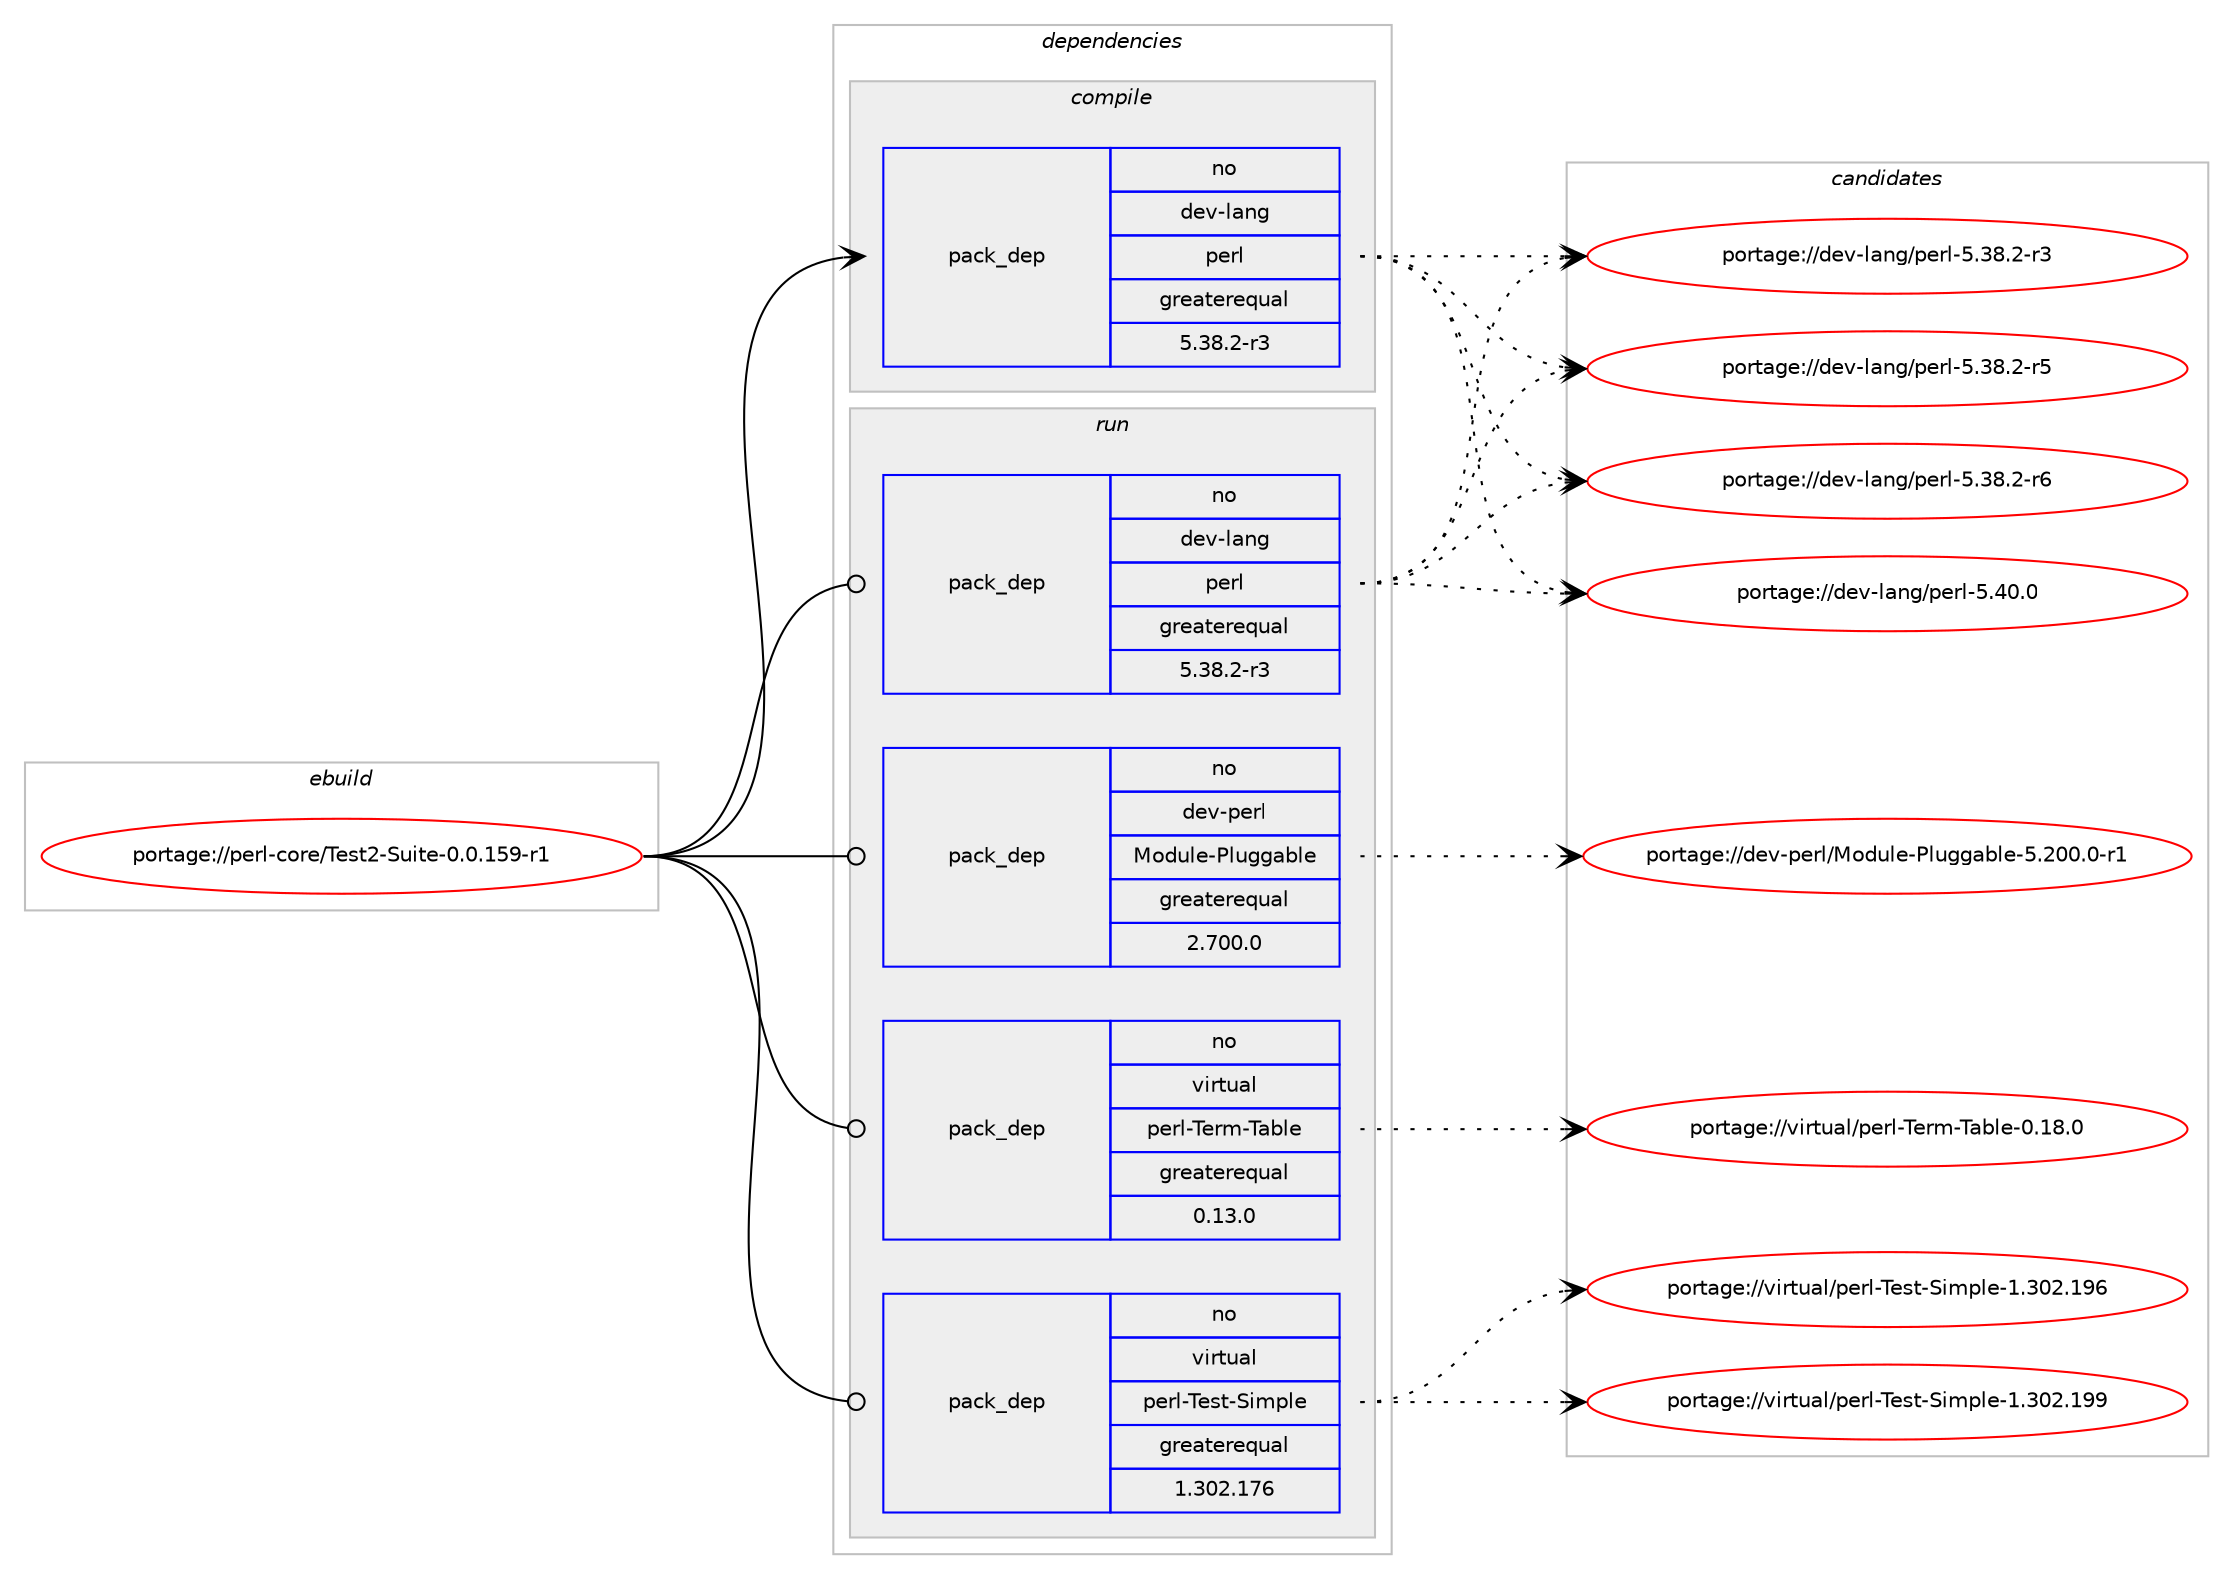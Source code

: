 digraph prolog {

# *************
# Graph options
# *************

newrank=true;
concentrate=true;
compound=true;
graph [rankdir=LR,fontname=Helvetica,fontsize=10,ranksep=1.5];#, ranksep=2.5, nodesep=0.2];
edge  [arrowhead=vee];
node  [fontname=Helvetica,fontsize=10];

# **********
# The ebuild
# **********

subgraph cluster_leftcol {
color=gray;
rank=same;
label=<<i>ebuild</i>>;
id [label="portage://perl-core/Test2-Suite-0.0.159-r1", color=red, width=4, href="../perl-core/Test2-Suite-0.0.159-r1.svg"];
}

# ****************
# The dependencies
# ****************

subgraph cluster_midcol {
color=gray;
label=<<i>dependencies</i>>;
subgraph cluster_compile {
fillcolor="#eeeeee";
style=filled;
label=<<i>compile</i>>;
subgraph pack93430 {
dependency197229 [label=<<TABLE BORDER="0" CELLBORDER="1" CELLSPACING="0" CELLPADDING="4" WIDTH="220"><TR><TD ROWSPAN="6" CELLPADDING="30">pack_dep</TD></TR><TR><TD WIDTH="110">no</TD></TR><TR><TD>dev-lang</TD></TR><TR><TD>perl</TD></TR><TR><TD>greaterequal</TD></TR><TR><TD>5.38.2-r3</TD></TR></TABLE>>, shape=none, color=blue];
}
id:e -> dependency197229:w [weight=20,style="solid",arrowhead="vee"];
}
subgraph cluster_compileandrun {
fillcolor="#eeeeee";
style=filled;
label=<<i>compile and run</i>>;
}
subgraph cluster_run {
fillcolor="#eeeeee";
style=filled;
label=<<i>run</i>>;
subgraph pack93431 {
dependency197230 [label=<<TABLE BORDER="0" CELLBORDER="1" CELLSPACING="0" CELLPADDING="4" WIDTH="220"><TR><TD ROWSPAN="6" CELLPADDING="30">pack_dep</TD></TR><TR><TD WIDTH="110">no</TD></TR><TR><TD>dev-lang</TD></TR><TR><TD>perl</TD></TR><TR><TD>greaterequal</TD></TR><TR><TD>5.38.2-r3</TD></TR></TABLE>>, shape=none, color=blue];
}
id:e -> dependency197230:w [weight=20,style="solid",arrowhead="odot"];
# *** BEGIN UNKNOWN DEPENDENCY TYPE (TODO) ***
# id -> package_dependency(portage://perl-core/Test2-Suite-0.0.159-r1,run,no,dev-lang,perl,none,[,,],any_same_slot,[])
# *** END UNKNOWN DEPENDENCY TYPE (TODO) ***

subgraph pack93432 {
dependency197231 [label=<<TABLE BORDER="0" CELLBORDER="1" CELLSPACING="0" CELLPADDING="4" WIDTH="220"><TR><TD ROWSPAN="6" CELLPADDING="30">pack_dep</TD></TR><TR><TD WIDTH="110">no</TD></TR><TR><TD>dev-perl</TD></TR><TR><TD>Module-Pluggable</TD></TR><TR><TD>greaterequal</TD></TR><TR><TD>2.700.0</TD></TR></TABLE>>, shape=none, color=blue];
}
id:e -> dependency197231:w [weight=20,style="solid",arrowhead="odot"];
# *** BEGIN UNKNOWN DEPENDENCY TYPE (TODO) ***
# id -> package_dependency(portage://perl-core/Test2-Suite-0.0.159-r1,run,no,virtual,perl-Carp,none,[,,],[],[])
# *** END UNKNOWN DEPENDENCY TYPE (TODO) ***

# *** BEGIN UNKNOWN DEPENDENCY TYPE (TODO) ***
# id -> package_dependency(portage://perl-core/Test2-Suite-0.0.159-r1,run,no,virtual,perl-Data-Dumper,none,[,,],[],[])
# *** END UNKNOWN DEPENDENCY TYPE (TODO) ***

# *** BEGIN UNKNOWN DEPENDENCY TYPE (TODO) ***
# id -> package_dependency(portage://perl-core/Test2-Suite-0.0.159-r1,run,no,virtual,perl-Exporter,none,[,,],[],[])
# *** END UNKNOWN DEPENDENCY TYPE (TODO) ***

# *** BEGIN UNKNOWN DEPENDENCY TYPE (TODO) ***
# id -> package_dependency(portage://perl-core/Test2-Suite-0.0.159-r1,run,no,virtual,perl-Scalar-List-Utils,none,[,,],[],[])
# *** END UNKNOWN DEPENDENCY TYPE (TODO) ***

subgraph pack93433 {
dependency197232 [label=<<TABLE BORDER="0" CELLBORDER="1" CELLSPACING="0" CELLPADDING="4" WIDTH="220"><TR><TD ROWSPAN="6" CELLPADDING="30">pack_dep</TD></TR><TR><TD WIDTH="110">no</TD></TR><TR><TD>virtual</TD></TR><TR><TD>perl-Term-Table</TD></TR><TR><TD>greaterequal</TD></TR><TR><TD>0.13.0</TD></TR></TABLE>>, shape=none, color=blue];
}
id:e -> dependency197232:w [weight=20,style="solid",arrowhead="odot"];
subgraph pack93434 {
dependency197233 [label=<<TABLE BORDER="0" CELLBORDER="1" CELLSPACING="0" CELLPADDING="4" WIDTH="220"><TR><TD ROWSPAN="6" CELLPADDING="30">pack_dep</TD></TR><TR><TD WIDTH="110">no</TD></TR><TR><TD>virtual</TD></TR><TR><TD>perl-Test-Simple</TD></TR><TR><TD>greaterequal</TD></TR><TR><TD>1.302.176</TD></TR></TABLE>>, shape=none, color=blue];
}
id:e -> dependency197233:w [weight=20,style="solid",arrowhead="odot"];
# *** BEGIN UNKNOWN DEPENDENCY TYPE (TODO) ***
# id -> package_dependency(portage://perl-core/Test2-Suite-0.0.159-r1,run,no,virtual,perl-Time-HiRes,none,[,,],[],[])
# *** END UNKNOWN DEPENDENCY TYPE (TODO) ***

}
}

# **************
# The candidates
# **************

subgraph cluster_choices {
rank=same;
color=gray;
label=<<i>candidates</i>>;

subgraph choice93430 {
color=black;
nodesep=1;
choice100101118451089711010347112101114108455346515646504511451 [label="portage://dev-lang/perl-5.38.2-r3", color=red, width=4,href="../dev-lang/perl-5.38.2-r3.svg"];
choice100101118451089711010347112101114108455346515646504511453 [label="portage://dev-lang/perl-5.38.2-r5", color=red, width=4,href="../dev-lang/perl-5.38.2-r5.svg"];
choice100101118451089711010347112101114108455346515646504511454 [label="portage://dev-lang/perl-5.38.2-r6", color=red, width=4,href="../dev-lang/perl-5.38.2-r6.svg"];
choice10010111845108971101034711210111410845534652484648 [label="portage://dev-lang/perl-5.40.0", color=red, width=4,href="../dev-lang/perl-5.40.0.svg"];
dependency197229:e -> choice100101118451089711010347112101114108455346515646504511451:w [style=dotted,weight="100"];
dependency197229:e -> choice100101118451089711010347112101114108455346515646504511453:w [style=dotted,weight="100"];
dependency197229:e -> choice100101118451089711010347112101114108455346515646504511454:w [style=dotted,weight="100"];
dependency197229:e -> choice10010111845108971101034711210111410845534652484648:w [style=dotted,weight="100"];
}
subgraph choice93431 {
color=black;
nodesep=1;
choice100101118451089711010347112101114108455346515646504511451 [label="portage://dev-lang/perl-5.38.2-r3", color=red, width=4,href="../dev-lang/perl-5.38.2-r3.svg"];
choice100101118451089711010347112101114108455346515646504511453 [label="portage://dev-lang/perl-5.38.2-r5", color=red, width=4,href="../dev-lang/perl-5.38.2-r5.svg"];
choice100101118451089711010347112101114108455346515646504511454 [label="portage://dev-lang/perl-5.38.2-r6", color=red, width=4,href="../dev-lang/perl-5.38.2-r6.svg"];
choice10010111845108971101034711210111410845534652484648 [label="portage://dev-lang/perl-5.40.0", color=red, width=4,href="../dev-lang/perl-5.40.0.svg"];
dependency197230:e -> choice100101118451089711010347112101114108455346515646504511451:w [style=dotted,weight="100"];
dependency197230:e -> choice100101118451089711010347112101114108455346515646504511453:w [style=dotted,weight="100"];
dependency197230:e -> choice100101118451089711010347112101114108455346515646504511454:w [style=dotted,weight="100"];
dependency197230:e -> choice10010111845108971101034711210111410845534652484648:w [style=dotted,weight="100"];
}
subgraph choice93432 {
color=black;
nodesep=1;
choice1001011184511210111410847771111001171081014580108117103103979810810145534650484846484511449 [label="portage://dev-perl/Module-Pluggable-5.200.0-r1", color=red, width=4,href="../dev-perl/Module-Pluggable-5.200.0-r1.svg"];
dependency197231:e -> choice1001011184511210111410847771111001171081014580108117103103979810810145534650484846484511449:w [style=dotted,weight="100"];
}
subgraph choice93433 {
color=black;
nodesep=1;
choice118105114116117971084711210111410845841011141094584979810810145484649564648 [label="portage://virtual/perl-Term-Table-0.18.0", color=red, width=4,href="../virtual/perl-Term-Table-0.18.0.svg"];
dependency197232:e -> choice118105114116117971084711210111410845841011141094584979810810145484649564648:w [style=dotted,weight="100"];
}
subgraph choice93434 {
color=black;
nodesep=1;
choice11810511411611797108471121011141084584101115116458310510911210810145494651485046495754 [label="portage://virtual/perl-Test-Simple-1.302.196", color=red, width=4,href="../virtual/perl-Test-Simple-1.302.196.svg"];
choice11810511411611797108471121011141084584101115116458310510911210810145494651485046495757 [label="portage://virtual/perl-Test-Simple-1.302.199", color=red, width=4,href="../virtual/perl-Test-Simple-1.302.199.svg"];
dependency197233:e -> choice11810511411611797108471121011141084584101115116458310510911210810145494651485046495754:w [style=dotted,weight="100"];
dependency197233:e -> choice11810511411611797108471121011141084584101115116458310510911210810145494651485046495757:w [style=dotted,weight="100"];
}
}

}
